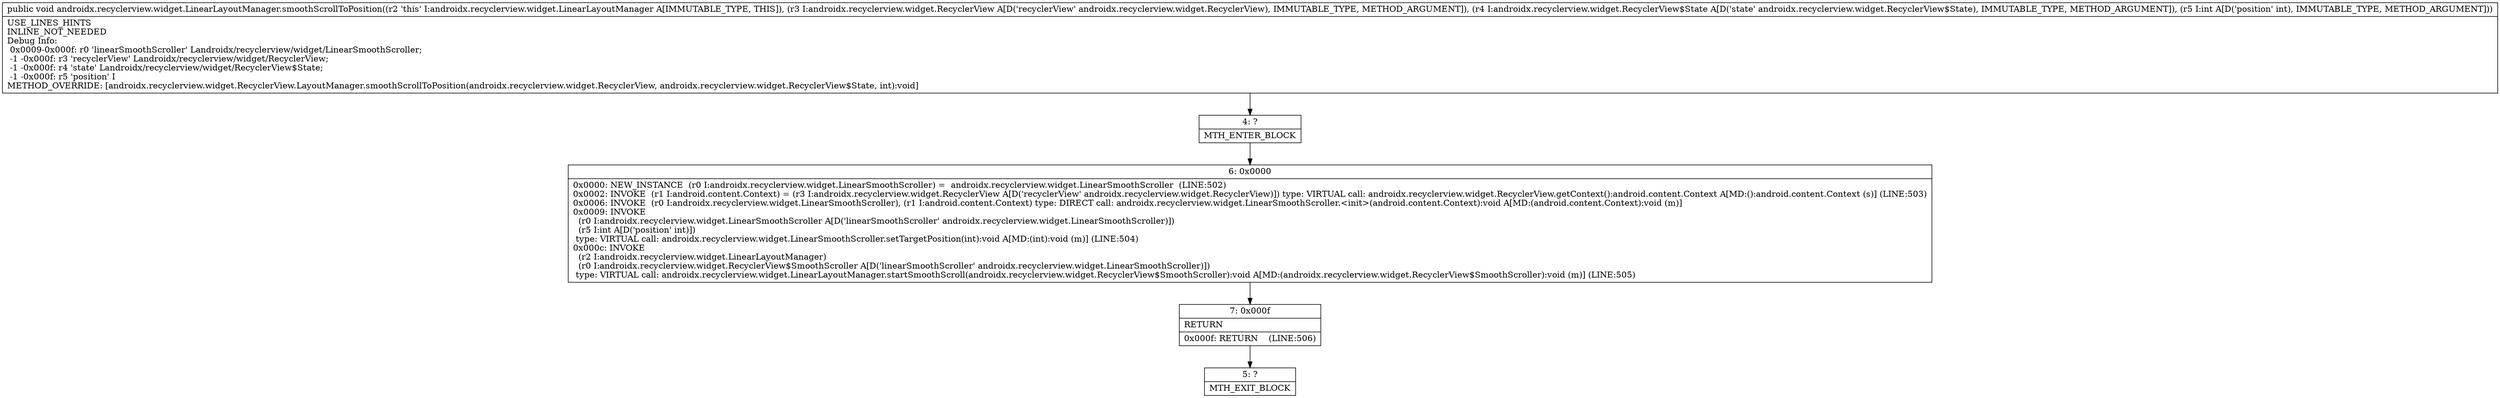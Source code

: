 digraph "CFG forandroidx.recyclerview.widget.LinearLayoutManager.smoothScrollToPosition(Landroidx\/recyclerview\/widget\/RecyclerView;Landroidx\/recyclerview\/widget\/RecyclerView$State;I)V" {
Node_4 [shape=record,label="{4\:\ ?|MTH_ENTER_BLOCK\l}"];
Node_6 [shape=record,label="{6\:\ 0x0000|0x0000: NEW_INSTANCE  (r0 I:androidx.recyclerview.widget.LinearSmoothScroller) =  androidx.recyclerview.widget.LinearSmoothScroller  (LINE:502)\l0x0002: INVOKE  (r1 I:android.content.Context) = (r3 I:androidx.recyclerview.widget.RecyclerView A[D('recyclerView' androidx.recyclerview.widget.RecyclerView)]) type: VIRTUAL call: androidx.recyclerview.widget.RecyclerView.getContext():android.content.Context A[MD:():android.content.Context (s)] (LINE:503)\l0x0006: INVOKE  (r0 I:androidx.recyclerview.widget.LinearSmoothScroller), (r1 I:android.content.Context) type: DIRECT call: androidx.recyclerview.widget.LinearSmoothScroller.\<init\>(android.content.Context):void A[MD:(android.content.Context):void (m)]\l0x0009: INVOKE  \l  (r0 I:androidx.recyclerview.widget.LinearSmoothScroller A[D('linearSmoothScroller' androidx.recyclerview.widget.LinearSmoothScroller)])\l  (r5 I:int A[D('position' int)])\l type: VIRTUAL call: androidx.recyclerview.widget.LinearSmoothScroller.setTargetPosition(int):void A[MD:(int):void (m)] (LINE:504)\l0x000c: INVOKE  \l  (r2 I:androidx.recyclerview.widget.LinearLayoutManager)\l  (r0 I:androidx.recyclerview.widget.RecyclerView$SmoothScroller A[D('linearSmoothScroller' androidx.recyclerview.widget.LinearSmoothScroller)])\l type: VIRTUAL call: androidx.recyclerview.widget.LinearLayoutManager.startSmoothScroll(androidx.recyclerview.widget.RecyclerView$SmoothScroller):void A[MD:(androidx.recyclerview.widget.RecyclerView$SmoothScroller):void (m)] (LINE:505)\l}"];
Node_7 [shape=record,label="{7\:\ 0x000f|RETURN\l|0x000f: RETURN    (LINE:506)\l}"];
Node_5 [shape=record,label="{5\:\ ?|MTH_EXIT_BLOCK\l}"];
MethodNode[shape=record,label="{public void androidx.recyclerview.widget.LinearLayoutManager.smoothScrollToPosition((r2 'this' I:androidx.recyclerview.widget.LinearLayoutManager A[IMMUTABLE_TYPE, THIS]), (r3 I:androidx.recyclerview.widget.RecyclerView A[D('recyclerView' androidx.recyclerview.widget.RecyclerView), IMMUTABLE_TYPE, METHOD_ARGUMENT]), (r4 I:androidx.recyclerview.widget.RecyclerView$State A[D('state' androidx.recyclerview.widget.RecyclerView$State), IMMUTABLE_TYPE, METHOD_ARGUMENT]), (r5 I:int A[D('position' int), IMMUTABLE_TYPE, METHOD_ARGUMENT]))  | USE_LINES_HINTS\lINLINE_NOT_NEEDED\lDebug Info:\l  0x0009\-0x000f: r0 'linearSmoothScroller' Landroidx\/recyclerview\/widget\/LinearSmoothScroller;\l  \-1 \-0x000f: r3 'recyclerView' Landroidx\/recyclerview\/widget\/RecyclerView;\l  \-1 \-0x000f: r4 'state' Landroidx\/recyclerview\/widget\/RecyclerView$State;\l  \-1 \-0x000f: r5 'position' I\lMETHOD_OVERRIDE: [androidx.recyclerview.widget.RecyclerView.LayoutManager.smoothScrollToPosition(androidx.recyclerview.widget.RecyclerView, androidx.recyclerview.widget.RecyclerView$State, int):void]\l}"];
MethodNode -> Node_4;Node_4 -> Node_6;
Node_6 -> Node_7;
Node_7 -> Node_5;
}

